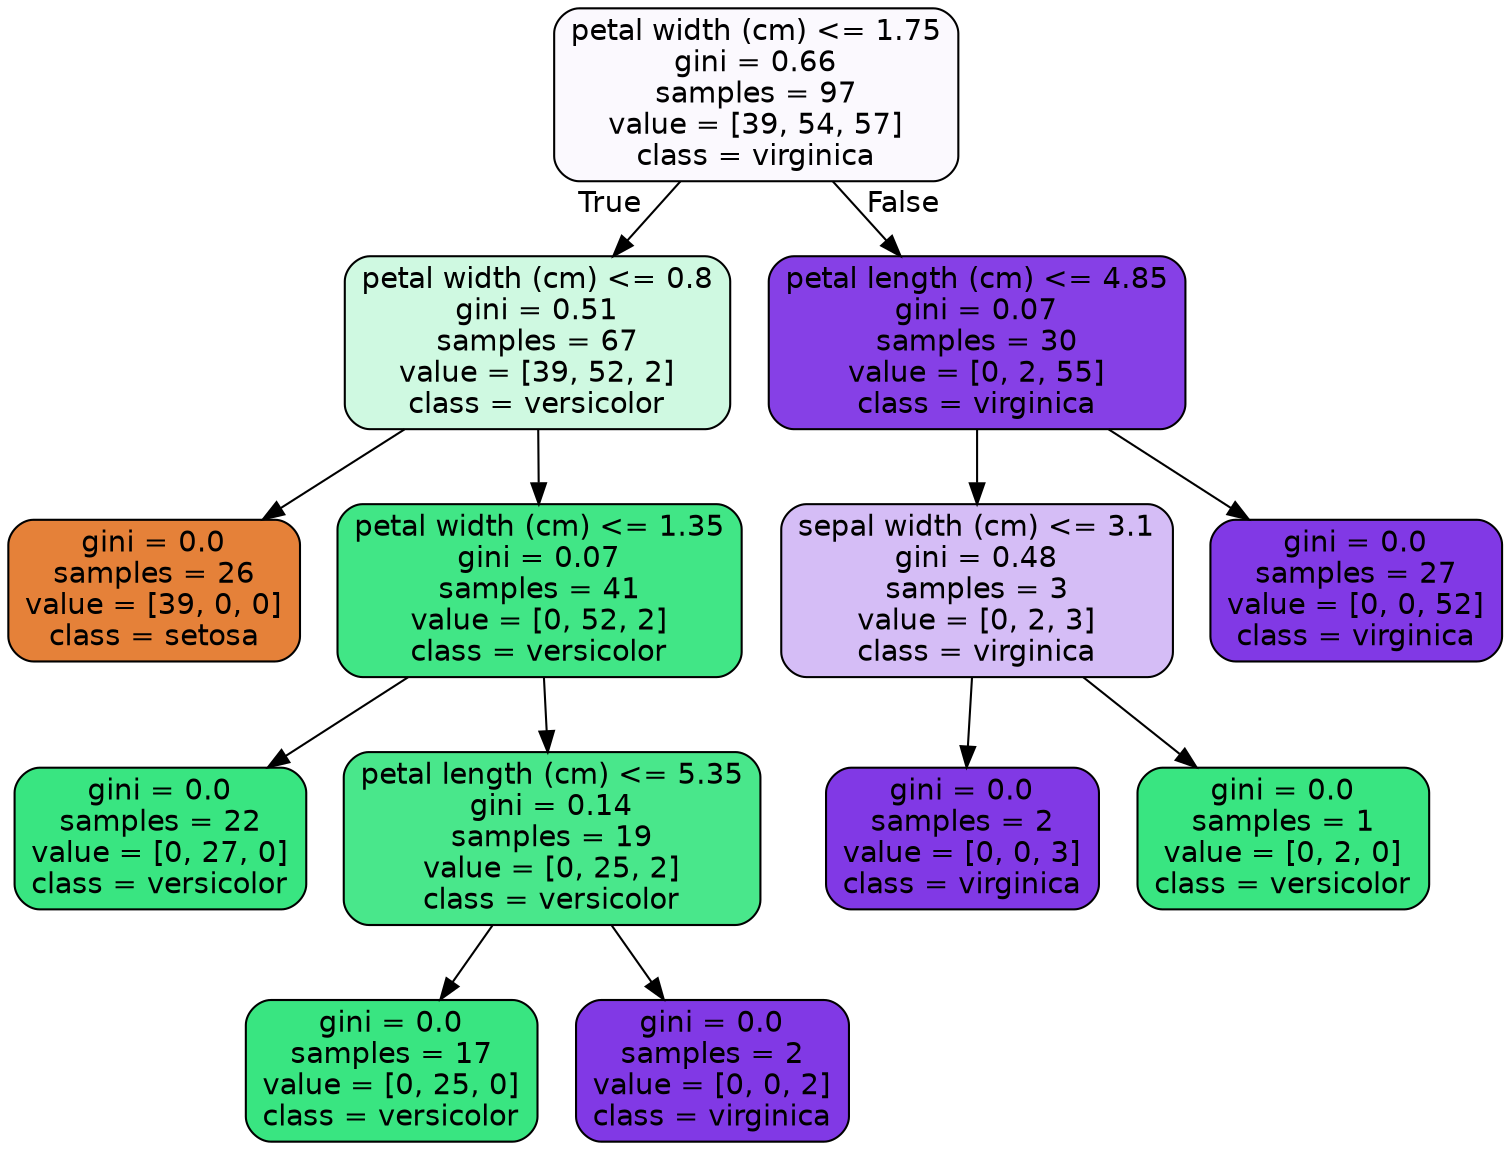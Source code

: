 digraph Tree {
node [shape=box, style="filled, rounded", color="black", fontname="helvetica"] ;
edge [fontname="helvetica"] ;
0 [label="petal width (cm) <= 1.75\ngini = 0.66\nsamples = 97\nvalue = [39, 54, 57]\nclass = virginica", fillcolor="#fbf9fe"] ;
1 [label="petal width (cm) <= 0.8\ngini = 0.51\nsamples = 67\nvalue = [39, 52, 2]\nclass = versicolor", fillcolor="#cff9e1"] ;
0 -> 1 [labeldistance=2.5, labelangle=45, headlabel="True"] ;
2 [label="gini = 0.0\nsamples = 26\nvalue = [39, 0, 0]\nclass = setosa", fillcolor="#e58139"] ;
1 -> 2 ;
3 [label="petal width (cm) <= 1.35\ngini = 0.07\nsamples = 41\nvalue = [0, 52, 2]\nclass = versicolor", fillcolor="#41e686"] ;
1 -> 3 ;
4 [label="gini = 0.0\nsamples = 22\nvalue = [0, 27, 0]\nclass = versicolor", fillcolor="#39e581"] ;
3 -> 4 ;
5 [label="petal length (cm) <= 5.35\ngini = 0.14\nsamples = 19\nvalue = [0, 25, 2]\nclass = versicolor", fillcolor="#49e78b"] ;
3 -> 5 ;
6 [label="gini = 0.0\nsamples = 17\nvalue = [0, 25, 0]\nclass = versicolor", fillcolor="#39e581"] ;
5 -> 6 ;
7 [label="gini = 0.0\nsamples = 2\nvalue = [0, 0, 2]\nclass = virginica", fillcolor="#8139e5"] ;
5 -> 7 ;
8 [label="petal length (cm) <= 4.85\ngini = 0.07\nsamples = 30\nvalue = [0, 2, 55]\nclass = virginica", fillcolor="#8640e6"] ;
0 -> 8 [labeldistance=2.5, labelangle=-45, headlabel="False"] ;
9 [label="sepal width (cm) <= 3.1\ngini = 0.48\nsamples = 3\nvalue = [0, 2, 3]\nclass = virginica", fillcolor="#d5bdf6"] ;
8 -> 9 ;
10 [label="gini = 0.0\nsamples = 2\nvalue = [0, 0, 3]\nclass = virginica", fillcolor="#8139e5"] ;
9 -> 10 ;
11 [label="gini = 0.0\nsamples = 1\nvalue = [0, 2, 0]\nclass = versicolor", fillcolor="#39e581"] ;
9 -> 11 ;
12 [label="gini = 0.0\nsamples = 27\nvalue = [0, 0, 52]\nclass = virginica", fillcolor="#8139e5"] ;
8 -> 12 ;
}